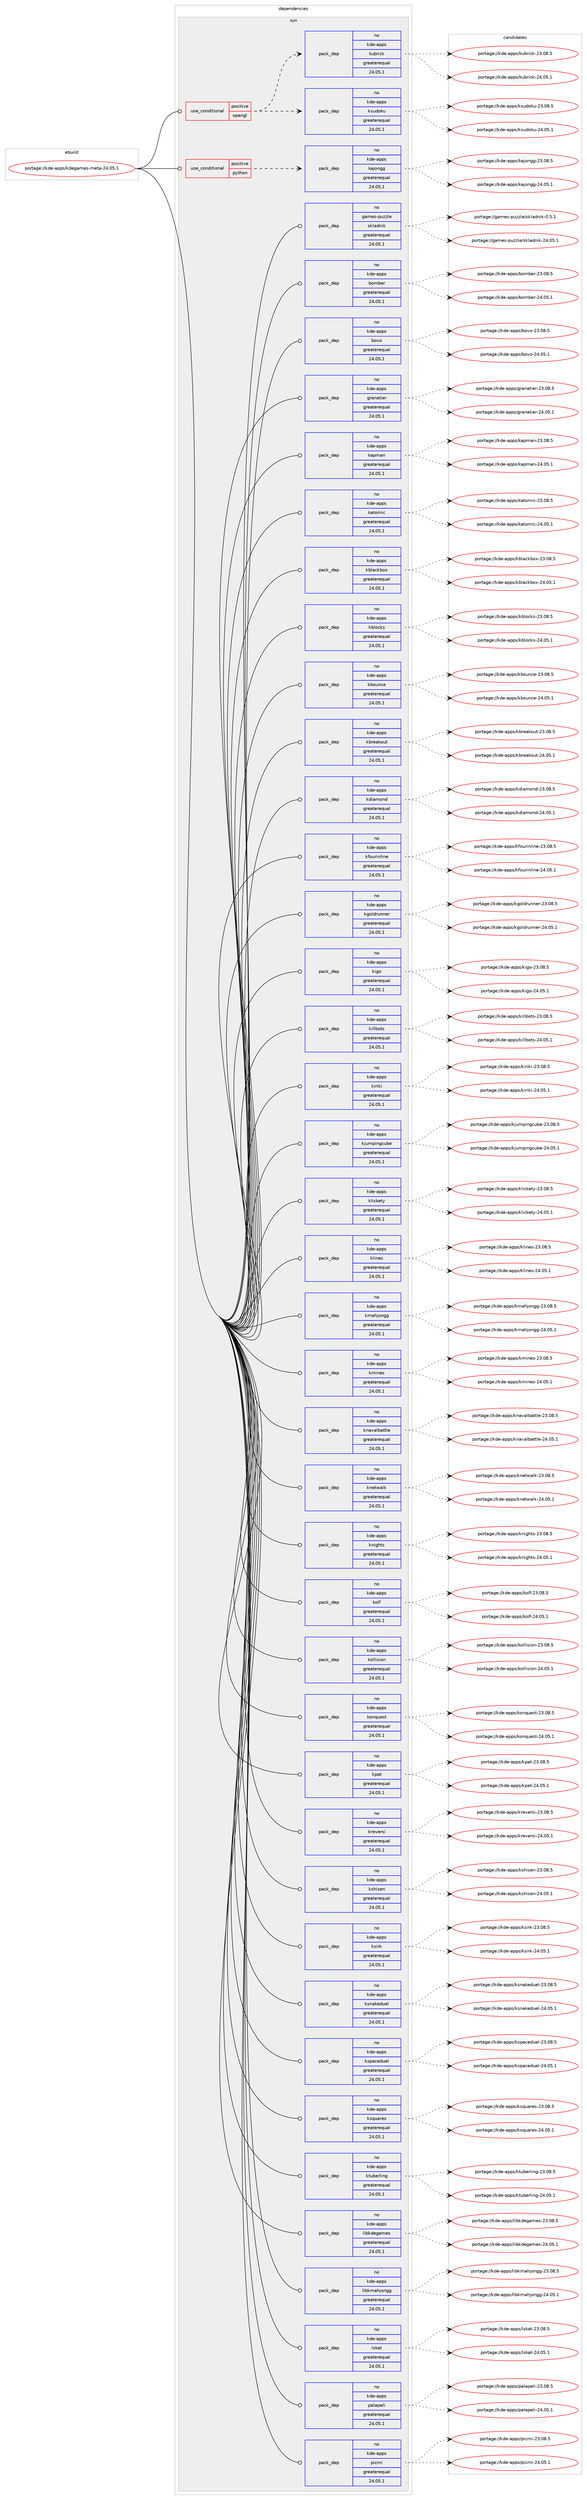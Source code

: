 digraph prolog {

# *************
# Graph options
# *************

newrank=true;
concentrate=true;
compound=true;
graph [rankdir=LR,fontname=Helvetica,fontsize=10,ranksep=1.5];#, ranksep=2.5, nodesep=0.2];
edge  [arrowhead=vee];
node  [fontname=Helvetica,fontsize=10];

# **********
# The ebuild
# **********

subgraph cluster_leftcol {
color=gray;
rank=same;
label=<<i>ebuild</i>>;
id [label="portage://kde-apps/kdegames-meta-24.05.1", color=red, width=4, href="../kde-apps/kdegames-meta-24.05.1.svg"];
}

# ****************
# The dependencies
# ****************

subgraph cluster_midcol {
color=gray;
label=<<i>dependencies</i>>;
subgraph cluster_compile {
fillcolor="#eeeeee";
style=filled;
label=<<i>compile</i>>;
}
subgraph cluster_compileandrun {
fillcolor="#eeeeee";
style=filled;
label=<<i>compile and run</i>>;
}
subgraph cluster_run {
fillcolor="#eeeeee";
style=filled;
label=<<i>run</i>>;
subgraph cond65579 {
dependency126886 [label=<<TABLE BORDER="0" CELLBORDER="1" CELLSPACING="0" CELLPADDING="4"><TR><TD ROWSPAN="3" CELLPADDING="10">use_conditional</TD></TR><TR><TD>positive</TD></TR><TR><TD>opengl</TD></TR></TABLE>>, shape=none, color=red];
subgraph pack59570 {
dependency126887 [label=<<TABLE BORDER="0" CELLBORDER="1" CELLSPACING="0" CELLPADDING="4" WIDTH="220"><TR><TD ROWSPAN="6" CELLPADDING="30">pack_dep</TD></TR><TR><TD WIDTH="110">no</TD></TR><TR><TD>kde-apps</TD></TR><TR><TD>ksudoku</TD></TR><TR><TD>greaterequal</TD></TR><TR><TD>24.05.1</TD></TR></TABLE>>, shape=none, color=blue];
}
dependency126886:e -> dependency126887:w [weight=20,style="dashed",arrowhead="vee"];
subgraph pack59571 {
dependency126888 [label=<<TABLE BORDER="0" CELLBORDER="1" CELLSPACING="0" CELLPADDING="4" WIDTH="220"><TR><TD ROWSPAN="6" CELLPADDING="30">pack_dep</TD></TR><TR><TD WIDTH="110">no</TD></TR><TR><TD>kde-apps</TD></TR><TR><TD>kubrick</TD></TR><TR><TD>greaterequal</TD></TR><TR><TD>24.05.1</TD></TR></TABLE>>, shape=none, color=blue];
}
dependency126886:e -> dependency126888:w [weight=20,style="dashed",arrowhead="vee"];
}
id:e -> dependency126886:w [weight=20,style="solid",arrowhead="odot"];
subgraph cond65580 {
dependency126889 [label=<<TABLE BORDER="0" CELLBORDER="1" CELLSPACING="0" CELLPADDING="4"><TR><TD ROWSPAN="3" CELLPADDING="10">use_conditional</TD></TR><TR><TD>positive</TD></TR><TR><TD>python</TD></TR></TABLE>>, shape=none, color=red];
subgraph pack59572 {
dependency126890 [label=<<TABLE BORDER="0" CELLBORDER="1" CELLSPACING="0" CELLPADDING="4" WIDTH="220"><TR><TD ROWSPAN="6" CELLPADDING="30">pack_dep</TD></TR><TR><TD WIDTH="110">no</TD></TR><TR><TD>kde-apps</TD></TR><TR><TD>kajongg</TD></TR><TR><TD>greaterequal</TD></TR><TR><TD>24.05.1</TD></TR></TABLE>>, shape=none, color=blue];
}
dependency126889:e -> dependency126890:w [weight=20,style="dashed",arrowhead="vee"];
}
id:e -> dependency126889:w [weight=20,style="solid",arrowhead="odot"];
subgraph pack59573 {
dependency126891 [label=<<TABLE BORDER="0" CELLBORDER="1" CELLSPACING="0" CELLPADDING="4" WIDTH="220"><TR><TD ROWSPAN="6" CELLPADDING="30">pack_dep</TD></TR><TR><TD WIDTH="110">no</TD></TR><TR><TD>games-puzzle</TD></TR><TR><TD>skladnik</TD></TR><TR><TD>greaterequal</TD></TR><TR><TD>24.05.1</TD></TR></TABLE>>, shape=none, color=blue];
}
id:e -> dependency126891:w [weight=20,style="solid",arrowhead="odot"];
subgraph pack59574 {
dependency126892 [label=<<TABLE BORDER="0" CELLBORDER="1" CELLSPACING="0" CELLPADDING="4" WIDTH="220"><TR><TD ROWSPAN="6" CELLPADDING="30">pack_dep</TD></TR><TR><TD WIDTH="110">no</TD></TR><TR><TD>kde-apps</TD></TR><TR><TD>bomber</TD></TR><TR><TD>greaterequal</TD></TR><TR><TD>24.05.1</TD></TR></TABLE>>, shape=none, color=blue];
}
id:e -> dependency126892:w [weight=20,style="solid",arrowhead="odot"];
subgraph pack59575 {
dependency126893 [label=<<TABLE BORDER="0" CELLBORDER="1" CELLSPACING="0" CELLPADDING="4" WIDTH="220"><TR><TD ROWSPAN="6" CELLPADDING="30">pack_dep</TD></TR><TR><TD WIDTH="110">no</TD></TR><TR><TD>kde-apps</TD></TR><TR><TD>bovo</TD></TR><TR><TD>greaterequal</TD></TR><TR><TD>24.05.1</TD></TR></TABLE>>, shape=none, color=blue];
}
id:e -> dependency126893:w [weight=20,style="solid",arrowhead="odot"];
subgraph pack59576 {
dependency126894 [label=<<TABLE BORDER="0" CELLBORDER="1" CELLSPACING="0" CELLPADDING="4" WIDTH="220"><TR><TD ROWSPAN="6" CELLPADDING="30">pack_dep</TD></TR><TR><TD WIDTH="110">no</TD></TR><TR><TD>kde-apps</TD></TR><TR><TD>granatier</TD></TR><TR><TD>greaterequal</TD></TR><TR><TD>24.05.1</TD></TR></TABLE>>, shape=none, color=blue];
}
id:e -> dependency126894:w [weight=20,style="solid",arrowhead="odot"];
subgraph pack59577 {
dependency126895 [label=<<TABLE BORDER="0" CELLBORDER="1" CELLSPACING="0" CELLPADDING="4" WIDTH="220"><TR><TD ROWSPAN="6" CELLPADDING="30">pack_dep</TD></TR><TR><TD WIDTH="110">no</TD></TR><TR><TD>kde-apps</TD></TR><TR><TD>kapman</TD></TR><TR><TD>greaterequal</TD></TR><TR><TD>24.05.1</TD></TR></TABLE>>, shape=none, color=blue];
}
id:e -> dependency126895:w [weight=20,style="solid",arrowhead="odot"];
subgraph pack59578 {
dependency126896 [label=<<TABLE BORDER="0" CELLBORDER="1" CELLSPACING="0" CELLPADDING="4" WIDTH="220"><TR><TD ROWSPAN="6" CELLPADDING="30">pack_dep</TD></TR><TR><TD WIDTH="110">no</TD></TR><TR><TD>kde-apps</TD></TR><TR><TD>katomic</TD></TR><TR><TD>greaterequal</TD></TR><TR><TD>24.05.1</TD></TR></TABLE>>, shape=none, color=blue];
}
id:e -> dependency126896:w [weight=20,style="solid",arrowhead="odot"];
subgraph pack59579 {
dependency126897 [label=<<TABLE BORDER="0" CELLBORDER="1" CELLSPACING="0" CELLPADDING="4" WIDTH="220"><TR><TD ROWSPAN="6" CELLPADDING="30">pack_dep</TD></TR><TR><TD WIDTH="110">no</TD></TR><TR><TD>kde-apps</TD></TR><TR><TD>kblackbox</TD></TR><TR><TD>greaterequal</TD></TR><TR><TD>24.05.1</TD></TR></TABLE>>, shape=none, color=blue];
}
id:e -> dependency126897:w [weight=20,style="solid",arrowhead="odot"];
subgraph pack59580 {
dependency126898 [label=<<TABLE BORDER="0" CELLBORDER="1" CELLSPACING="0" CELLPADDING="4" WIDTH="220"><TR><TD ROWSPAN="6" CELLPADDING="30">pack_dep</TD></TR><TR><TD WIDTH="110">no</TD></TR><TR><TD>kde-apps</TD></TR><TR><TD>kblocks</TD></TR><TR><TD>greaterequal</TD></TR><TR><TD>24.05.1</TD></TR></TABLE>>, shape=none, color=blue];
}
id:e -> dependency126898:w [weight=20,style="solid",arrowhead="odot"];
subgraph pack59581 {
dependency126899 [label=<<TABLE BORDER="0" CELLBORDER="1" CELLSPACING="0" CELLPADDING="4" WIDTH="220"><TR><TD ROWSPAN="6" CELLPADDING="30">pack_dep</TD></TR><TR><TD WIDTH="110">no</TD></TR><TR><TD>kde-apps</TD></TR><TR><TD>kbounce</TD></TR><TR><TD>greaterequal</TD></TR><TR><TD>24.05.1</TD></TR></TABLE>>, shape=none, color=blue];
}
id:e -> dependency126899:w [weight=20,style="solid",arrowhead="odot"];
subgraph pack59582 {
dependency126900 [label=<<TABLE BORDER="0" CELLBORDER="1" CELLSPACING="0" CELLPADDING="4" WIDTH="220"><TR><TD ROWSPAN="6" CELLPADDING="30">pack_dep</TD></TR><TR><TD WIDTH="110">no</TD></TR><TR><TD>kde-apps</TD></TR><TR><TD>kbreakout</TD></TR><TR><TD>greaterequal</TD></TR><TR><TD>24.05.1</TD></TR></TABLE>>, shape=none, color=blue];
}
id:e -> dependency126900:w [weight=20,style="solid",arrowhead="odot"];
subgraph pack59583 {
dependency126901 [label=<<TABLE BORDER="0" CELLBORDER="1" CELLSPACING="0" CELLPADDING="4" WIDTH="220"><TR><TD ROWSPAN="6" CELLPADDING="30">pack_dep</TD></TR><TR><TD WIDTH="110">no</TD></TR><TR><TD>kde-apps</TD></TR><TR><TD>kdiamond</TD></TR><TR><TD>greaterequal</TD></TR><TR><TD>24.05.1</TD></TR></TABLE>>, shape=none, color=blue];
}
id:e -> dependency126901:w [weight=20,style="solid",arrowhead="odot"];
subgraph pack59584 {
dependency126902 [label=<<TABLE BORDER="0" CELLBORDER="1" CELLSPACING="0" CELLPADDING="4" WIDTH="220"><TR><TD ROWSPAN="6" CELLPADDING="30">pack_dep</TD></TR><TR><TD WIDTH="110">no</TD></TR><TR><TD>kde-apps</TD></TR><TR><TD>kfourinline</TD></TR><TR><TD>greaterequal</TD></TR><TR><TD>24.05.1</TD></TR></TABLE>>, shape=none, color=blue];
}
id:e -> dependency126902:w [weight=20,style="solid",arrowhead="odot"];
subgraph pack59585 {
dependency126903 [label=<<TABLE BORDER="0" CELLBORDER="1" CELLSPACING="0" CELLPADDING="4" WIDTH="220"><TR><TD ROWSPAN="6" CELLPADDING="30">pack_dep</TD></TR><TR><TD WIDTH="110">no</TD></TR><TR><TD>kde-apps</TD></TR><TR><TD>kgoldrunner</TD></TR><TR><TD>greaterequal</TD></TR><TR><TD>24.05.1</TD></TR></TABLE>>, shape=none, color=blue];
}
id:e -> dependency126903:w [weight=20,style="solid",arrowhead="odot"];
subgraph pack59586 {
dependency126904 [label=<<TABLE BORDER="0" CELLBORDER="1" CELLSPACING="0" CELLPADDING="4" WIDTH="220"><TR><TD ROWSPAN="6" CELLPADDING="30">pack_dep</TD></TR><TR><TD WIDTH="110">no</TD></TR><TR><TD>kde-apps</TD></TR><TR><TD>kigo</TD></TR><TR><TD>greaterequal</TD></TR><TR><TD>24.05.1</TD></TR></TABLE>>, shape=none, color=blue];
}
id:e -> dependency126904:w [weight=20,style="solid",arrowhead="odot"];
subgraph pack59587 {
dependency126905 [label=<<TABLE BORDER="0" CELLBORDER="1" CELLSPACING="0" CELLPADDING="4" WIDTH="220"><TR><TD ROWSPAN="6" CELLPADDING="30">pack_dep</TD></TR><TR><TD WIDTH="110">no</TD></TR><TR><TD>kde-apps</TD></TR><TR><TD>killbots</TD></TR><TR><TD>greaterequal</TD></TR><TR><TD>24.05.1</TD></TR></TABLE>>, shape=none, color=blue];
}
id:e -> dependency126905:w [weight=20,style="solid",arrowhead="odot"];
subgraph pack59588 {
dependency126906 [label=<<TABLE BORDER="0" CELLBORDER="1" CELLSPACING="0" CELLPADDING="4" WIDTH="220"><TR><TD ROWSPAN="6" CELLPADDING="30">pack_dep</TD></TR><TR><TD WIDTH="110">no</TD></TR><TR><TD>kde-apps</TD></TR><TR><TD>kiriki</TD></TR><TR><TD>greaterequal</TD></TR><TR><TD>24.05.1</TD></TR></TABLE>>, shape=none, color=blue];
}
id:e -> dependency126906:w [weight=20,style="solid",arrowhead="odot"];
subgraph pack59589 {
dependency126907 [label=<<TABLE BORDER="0" CELLBORDER="1" CELLSPACING="0" CELLPADDING="4" WIDTH="220"><TR><TD ROWSPAN="6" CELLPADDING="30">pack_dep</TD></TR><TR><TD WIDTH="110">no</TD></TR><TR><TD>kde-apps</TD></TR><TR><TD>kjumpingcube</TD></TR><TR><TD>greaterequal</TD></TR><TR><TD>24.05.1</TD></TR></TABLE>>, shape=none, color=blue];
}
id:e -> dependency126907:w [weight=20,style="solid",arrowhead="odot"];
subgraph pack59590 {
dependency126908 [label=<<TABLE BORDER="0" CELLBORDER="1" CELLSPACING="0" CELLPADDING="4" WIDTH="220"><TR><TD ROWSPAN="6" CELLPADDING="30">pack_dep</TD></TR><TR><TD WIDTH="110">no</TD></TR><TR><TD>kde-apps</TD></TR><TR><TD>klickety</TD></TR><TR><TD>greaterequal</TD></TR><TR><TD>24.05.1</TD></TR></TABLE>>, shape=none, color=blue];
}
id:e -> dependency126908:w [weight=20,style="solid",arrowhead="odot"];
subgraph pack59591 {
dependency126909 [label=<<TABLE BORDER="0" CELLBORDER="1" CELLSPACING="0" CELLPADDING="4" WIDTH="220"><TR><TD ROWSPAN="6" CELLPADDING="30">pack_dep</TD></TR><TR><TD WIDTH="110">no</TD></TR><TR><TD>kde-apps</TD></TR><TR><TD>klines</TD></TR><TR><TD>greaterequal</TD></TR><TR><TD>24.05.1</TD></TR></TABLE>>, shape=none, color=blue];
}
id:e -> dependency126909:w [weight=20,style="solid",arrowhead="odot"];
subgraph pack59592 {
dependency126910 [label=<<TABLE BORDER="0" CELLBORDER="1" CELLSPACING="0" CELLPADDING="4" WIDTH="220"><TR><TD ROWSPAN="6" CELLPADDING="30">pack_dep</TD></TR><TR><TD WIDTH="110">no</TD></TR><TR><TD>kde-apps</TD></TR><TR><TD>kmahjongg</TD></TR><TR><TD>greaterequal</TD></TR><TR><TD>24.05.1</TD></TR></TABLE>>, shape=none, color=blue];
}
id:e -> dependency126910:w [weight=20,style="solid",arrowhead="odot"];
subgraph pack59593 {
dependency126911 [label=<<TABLE BORDER="0" CELLBORDER="1" CELLSPACING="0" CELLPADDING="4" WIDTH="220"><TR><TD ROWSPAN="6" CELLPADDING="30">pack_dep</TD></TR><TR><TD WIDTH="110">no</TD></TR><TR><TD>kde-apps</TD></TR><TR><TD>kmines</TD></TR><TR><TD>greaterequal</TD></TR><TR><TD>24.05.1</TD></TR></TABLE>>, shape=none, color=blue];
}
id:e -> dependency126911:w [weight=20,style="solid",arrowhead="odot"];
subgraph pack59594 {
dependency126912 [label=<<TABLE BORDER="0" CELLBORDER="1" CELLSPACING="0" CELLPADDING="4" WIDTH="220"><TR><TD ROWSPAN="6" CELLPADDING="30">pack_dep</TD></TR><TR><TD WIDTH="110">no</TD></TR><TR><TD>kde-apps</TD></TR><TR><TD>knavalbattle</TD></TR><TR><TD>greaterequal</TD></TR><TR><TD>24.05.1</TD></TR></TABLE>>, shape=none, color=blue];
}
id:e -> dependency126912:w [weight=20,style="solid",arrowhead="odot"];
subgraph pack59595 {
dependency126913 [label=<<TABLE BORDER="0" CELLBORDER="1" CELLSPACING="0" CELLPADDING="4" WIDTH="220"><TR><TD ROWSPAN="6" CELLPADDING="30">pack_dep</TD></TR><TR><TD WIDTH="110">no</TD></TR><TR><TD>kde-apps</TD></TR><TR><TD>knetwalk</TD></TR><TR><TD>greaterequal</TD></TR><TR><TD>24.05.1</TD></TR></TABLE>>, shape=none, color=blue];
}
id:e -> dependency126913:w [weight=20,style="solid",arrowhead="odot"];
subgraph pack59596 {
dependency126914 [label=<<TABLE BORDER="0" CELLBORDER="1" CELLSPACING="0" CELLPADDING="4" WIDTH="220"><TR><TD ROWSPAN="6" CELLPADDING="30">pack_dep</TD></TR><TR><TD WIDTH="110">no</TD></TR><TR><TD>kde-apps</TD></TR><TR><TD>knights</TD></TR><TR><TD>greaterequal</TD></TR><TR><TD>24.05.1</TD></TR></TABLE>>, shape=none, color=blue];
}
id:e -> dependency126914:w [weight=20,style="solid",arrowhead="odot"];
subgraph pack59597 {
dependency126915 [label=<<TABLE BORDER="0" CELLBORDER="1" CELLSPACING="0" CELLPADDING="4" WIDTH="220"><TR><TD ROWSPAN="6" CELLPADDING="30">pack_dep</TD></TR><TR><TD WIDTH="110">no</TD></TR><TR><TD>kde-apps</TD></TR><TR><TD>kolf</TD></TR><TR><TD>greaterequal</TD></TR><TR><TD>24.05.1</TD></TR></TABLE>>, shape=none, color=blue];
}
id:e -> dependency126915:w [weight=20,style="solid",arrowhead="odot"];
subgraph pack59598 {
dependency126916 [label=<<TABLE BORDER="0" CELLBORDER="1" CELLSPACING="0" CELLPADDING="4" WIDTH="220"><TR><TD ROWSPAN="6" CELLPADDING="30">pack_dep</TD></TR><TR><TD WIDTH="110">no</TD></TR><TR><TD>kde-apps</TD></TR><TR><TD>kollision</TD></TR><TR><TD>greaterequal</TD></TR><TR><TD>24.05.1</TD></TR></TABLE>>, shape=none, color=blue];
}
id:e -> dependency126916:w [weight=20,style="solid",arrowhead="odot"];
subgraph pack59599 {
dependency126917 [label=<<TABLE BORDER="0" CELLBORDER="1" CELLSPACING="0" CELLPADDING="4" WIDTH="220"><TR><TD ROWSPAN="6" CELLPADDING="30">pack_dep</TD></TR><TR><TD WIDTH="110">no</TD></TR><TR><TD>kde-apps</TD></TR><TR><TD>konquest</TD></TR><TR><TD>greaterequal</TD></TR><TR><TD>24.05.1</TD></TR></TABLE>>, shape=none, color=blue];
}
id:e -> dependency126917:w [weight=20,style="solid",arrowhead="odot"];
subgraph pack59600 {
dependency126918 [label=<<TABLE BORDER="0" CELLBORDER="1" CELLSPACING="0" CELLPADDING="4" WIDTH="220"><TR><TD ROWSPAN="6" CELLPADDING="30">pack_dep</TD></TR><TR><TD WIDTH="110">no</TD></TR><TR><TD>kde-apps</TD></TR><TR><TD>kpat</TD></TR><TR><TD>greaterequal</TD></TR><TR><TD>24.05.1</TD></TR></TABLE>>, shape=none, color=blue];
}
id:e -> dependency126918:w [weight=20,style="solid",arrowhead="odot"];
subgraph pack59601 {
dependency126919 [label=<<TABLE BORDER="0" CELLBORDER="1" CELLSPACING="0" CELLPADDING="4" WIDTH="220"><TR><TD ROWSPAN="6" CELLPADDING="30">pack_dep</TD></TR><TR><TD WIDTH="110">no</TD></TR><TR><TD>kde-apps</TD></TR><TR><TD>kreversi</TD></TR><TR><TD>greaterequal</TD></TR><TR><TD>24.05.1</TD></TR></TABLE>>, shape=none, color=blue];
}
id:e -> dependency126919:w [weight=20,style="solid",arrowhead="odot"];
subgraph pack59602 {
dependency126920 [label=<<TABLE BORDER="0" CELLBORDER="1" CELLSPACING="0" CELLPADDING="4" WIDTH="220"><TR><TD ROWSPAN="6" CELLPADDING="30">pack_dep</TD></TR><TR><TD WIDTH="110">no</TD></TR><TR><TD>kde-apps</TD></TR><TR><TD>kshisen</TD></TR><TR><TD>greaterequal</TD></TR><TR><TD>24.05.1</TD></TR></TABLE>>, shape=none, color=blue];
}
id:e -> dependency126920:w [weight=20,style="solid",arrowhead="odot"];
subgraph pack59603 {
dependency126921 [label=<<TABLE BORDER="0" CELLBORDER="1" CELLSPACING="0" CELLPADDING="4" WIDTH="220"><TR><TD ROWSPAN="6" CELLPADDING="30">pack_dep</TD></TR><TR><TD WIDTH="110">no</TD></TR><TR><TD>kde-apps</TD></TR><TR><TD>ksirk</TD></TR><TR><TD>greaterequal</TD></TR><TR><TD>24.05.1</TD></TR></TABLE>>, shape=none, color=blue];
}
id:e -> dependency126921:w [weight=20,style="solid",arrowhead="odot"];
subgraph pack59604 {
dependency126922 [label=<<TABLE BORDER="0" CELLBORDER="1" CELLSPACING="0" CELLPADDING="4" WIDTH="220"><TR><TD ROWSPAN="6" CELLPADDING="30">pack_dep</TD></TR><TR><TD WIDTH="110">no</TD></TR><TR><TD>kde-apps</TD></TR><TR><TD>ksnakeduel</TD></TR><TR><TD>greaterequal</TD></TR><TR><TD>24.05.1</TD></TR></TABLE>>, shape=none, color=blue];
}
id:e -> dependency126922:w [weight=20,style="solid",arrowhead="odot"];
subgraph pack59605 {
dependency126923 [label=<<TABLE BORDER="0" CELLBORDER="1" CELLSPACING="0" CELLPADDING="4" WIDTH="220"><TR><TD ROWSPAN="6" CELLPADDING="30">pack_dep</TD></TR><TR><TD WIDTH="110">no</TD></TR><TR><TD>kde-apps</TD></TR><TR><TD>kspaceduel</TD></TR><TR><TD>greaterequal</TD></TR><TR><TD>24.05.1</TD></TR></TABLE>>, shape=none, color=blue];
}
id:e -> dependency126923:w [weight=20,style="solid",arrowhead="odot"];
subgraph pack59606 {
dependency126924 [label=<<TABLE BORDER="0" CELLBORDER="1" CELLSPACING="0" CELLPADDING="4" WIDTH="220"><TR><TD ROWSPAN="6" CELLPADDING="30">pack_dep</TD></TR><TR><TD WIDTH="110">no</TD></TR><TR><TD>kde-apps</TD></TR><TR><TD>ksquares</TD></TR><TR><TD>greaterequal</TD></TR><TR><TD>24.05.1</TD></TR></TABLE>>, shape=none, color=blue];
}
id:e -> dependency126924:w [weight=20,style="solid",arrowhead="odot"];
subgraph pack59607 {
dependency126925 [label=<<TABLE BORDER="0" CELLBORDER="1" CELLSPACING="0" CELLPADDING="4" WIDTH="220"><TR><TD ROWSPAN="6" CELLPADDING="30">pack_dep</TD></TR><TR><TD WIDTH="110">no</TD></TR><TR><TD>kde-apps</TD></TR><TR><TD>ktuberling</TD></TR><TR><TD>greaterequal</TD></TR><TR><TD>24.05.1</TD></TR></TABLE>>, shape=none, color=blue];
}
id:e -> dependency126925:w [weight=20,style="solid",arrowhead="odot"];
subgraph pack59608 {
dependency126926 [label=<<TABLE BORDER="0" CELLBORDER="1" CELLSPACING="0" CELLPADDING="4" WIDTH="220"><TR><TD ROWSPAN="6" CELLPADDING="30">pack_dep</TD></TR><TR><TD WIDTH="110">no</TD></TR><TR><TD>kde-apps</TD></TR><TR><TD>libkdegames</TD></TR><TR><TD>greaterequal</TD></TR><TR><TD>24.05.1</TD></TR></TABLE>>, shape=none, color=blue];
}
id:e -> dependency126926:w [weight=20,style="solid",arrowhead="odot"];
subgraph pack59609 {
dependency126927 [label=<<TABLE BORDER="0" CELLBORDER="1" CELLSPACING="0" CELLPADDING="4" WIDTH="220"><TR><TD ROWSPAN="6" CELLPADDING="30">pack_dep</TD></TR><TR><TD WIDTH="110">no</TD></TR><TR><TD>kde-apps</TD></TR><TR><TD>libkmahjongg</TD></TR><TR><TD>greaterequal</TD></TR><TR><TD>24.05.1</TD></TR></TABLE>>, shape=none, color=blue];
}
id:e -> dependency126927:w [weight=20,style="solid",arrowhead="odot"];
subgraph pack59610 {
dependency126928 [label=<<TABLE BORDER="0" CELLBORDER="1" CELLSPACING="0" CELLPADDING="4" WIDTH="220"><TR><TD ROWSPAN="6" CELLPADDING="30">pack_dep</TD></TR><TR><TD WIDTH="110">no</TD></TR><TR><TD>kde-apps</TD></TR><TR><TD>lskat</TD></TR><TR><TD>greaterequal</TD></TR><TR><TD>24.05.1</TD></TR></TABLE>>, shape=none, color=blue];
}
id:e -> dependency126928:w [weight=20,style="solid",arrowhead="odot"];
subgraph pack59611 {
dependency126929 [label=<<TABLE BORDER="0" CELLBORDER="1" CELLSPACING="0" CELLPADDING="4" WIDTH="220"><TR><TD ROWSPAN="6" CELLPADDING="30">pack_dep</TD></TR><TR><TD WIDTH="110">no</TD></TR><TR><TD>kde-apps</TD></TR><TR><TD>palapeli</TD></TR><TR><TD>greaterequal</TD></TR><TR><TD>24.05.1</TD></TR></TABLE>>, shape=none, color=blue];
}
id:e -> dependency126929:w [weight=20,style="solid",arrowhead="odot"];
subgraph pack59612 {
dependency126930 [label=<<TABLE BORDER="0" CELLBORDER="1" CELLSPACING="0" CELLPADDING="4" WIDTH="220"><TR><TD ROWSPAN="6" CELLPADDING="30">pack_dep</TD></TR><TR><TD WIDTH="110">no</TD></TR><TR><TD>kde-apps</TD></TR><TR><TD>picmi</TD></TR><TR><TD>greaterequal</TD></TR><TR><TD>24.05.1</TD></TR></TABLE>>, shape=none, color=blue];
}
id:e -> dependency126930:w [weight=20,style="solid",arrowhead="odot"];
}
}

# **************
# The candidates
# **************

subgraph cluster_choices {
rank=same;
color=gray;
label=<<i>candidates</i>>;

subgraph choice59570 {
color=black;
nodesep=1;
choice1071001014597112112115471071151171001111071174550514648564653 [label="portage://kde-apps/ksudoku-23.08.5", color=red, width=4,href="../kde-apps/ksudoku-23.08.5.svg"];
choice1071001014597112112115471071151171001111071174550524648534649 [label="portage://kde-apps/ksudoku-24.05.1", color=red, width=4,href="../kde-apps/ksudoku-24.05.1.svg"];
dependency126887:e -> choice1071001014597112112115471071151171001111071174550514648564653:w [style=dotted,weight="100"];
dependency126887:e -> choice1071001014597112112115471071151171001111071174550524648534649:w [style=dotted,weight="100"];
}
subgraph choice59571 {
color=black;
nodesep=1;
choice10710010145971121121154710711798114105991074550514648564653 [label="portage://kde-apps/kubrick-23.08.5", color=red, width=4,href="../kde-apps/kubrick-23.08.5.svg"];
choice10710010145971121121154710711798114105991074550524648534649 [label="portage://kde-apps/kubrick-24.05.1", color=red, width=4,href="../kde-apps/kubrick-24.05.1.svg"];
dependency126888:e -> choice10710010145971121121154710711798114105991074550514648564653:w [style=dotted,weight="100"];
dependency126888:e -> choice10710010145971121121154710711798114105991074550524648534649:w [style=dotted,weight="100"];
}
subgraph choice59572 {
color=black;
nodesep=1;
choice107100101459711211211547107971061111101031034550514648564653 [label="portage://kde-apps/kajongg-23.08.5", color=red, width=4,href="../kde-apps/kajongg-23.08.5.svg"];
choice107100101459711211211547107971061111101031034550524648534649 [label="portage://kde-apps/kajongg-24.05.1", color=red, width=4,href="../kde-apps/kajongg-24.05.1.svg"];
dependency126890:e -> choice107100101459711211211547107971061111101031034550514648564653:w [style=dotted,weight="100"];
dependency126890:e -> choice107100101459711211211547107971061111101031034550524648534649:w [style=dotted,weight="100"];
}
subgraph choice59573 {
color=black;
nodesep=1;
choice10397109101115451121171221221081014711510710897100110105107454846534649 [label="portage://games-puzzle/skladnik-0.5.1", color=red, width=4,href="../games-puzzle/skladnik-0.5.1.svg"];
choice103971091011154511211712212210810147115107108971001101051074550524648534649 [label="portage://games-puzzle/skladnik-24.05.1", color=red, width=4,href="../games-puzzle/skladnik-24.05.1.svg"];
dependency126891:e -> choice10397109101115451121171221221081014711510710897100110105107454846534649:w [style=dotted,weight="100"];
dependency126891:e -> choice103971091011154511211712212210810147115107108971001101051074550524648534649:w [style=dotted,weight="100"];
}
subgraph choice59574 {
color=black;
nodesep=1;
choice10710010145971121121154798111109981011144550514648564653 [label="portage://kde-apps/bomber-23.08.5", color=red, width=4,href="../kde-apps/bomber-23.08.5.svg"];
choice10710010145971121121154798111109981011144550524648534649 [label="portage://kde-apps/bomber-24.05.1", color=red, width=4,href="../kde-apps/bomber-24.05.1.svg"];
dependency126892:e -> choice10710010145971121121154798111109981011144550514648564653:w [style=dotted,weight="100"];
dependency126892:e -> choice10710010145971121121154798111109981011144550524648534649:w [style=dotted,weight="100"];
}
subgraph choice59575 {
color=black;
nodesep=1;
choice107100101459711211211547981111181114550514648564653 [label="portage://kde-apps/bovo-23.08.5", color=red, width=4,href="../kde-apps/bovo-23.08.5.svg"];
choice107100101459711211211547981111181114550524648534649 [label="portage://kde-apps/bovo-24.05.1", color=red, width=4,href="../kde-apps/bovo-24.05.1.svg"];
dependency126893:e -> choice107100101459711211211547981111181114550514648564653:w [style=dotted,weight="100"];
dependency126893:e -> choice107100101459711211211547981111181114550524648534649:w [style=dotted,weight="100"];
}
subgraph choice59576 {
color=black;
nodesep=1;
choice10710010145971121121154710311497110971161051011144550514648564653 [label="portage://kde-apps/granatier-23.08.5", color=red, width=4,href="../kde-apps/granatier-23.08.5.svg"];
choice10710010145971121121154710311497110971161051011144550524648534649 [label="portage://kde-apps/granatier-24.05.1", color=red, width=4,href="../kde-apps/granatier-24.05.1.svg"];
dependency126894:e -> choice10710010145971121121154710311497110971161051011144550514648564653:w [style=dotted,weight="100"];
dependency126894:e -> choice10710010145971121121154710311497110971161051011144550524648534649:w [style=dotted,weight="100"];
}
subgraph choice59577 {
color=black;
nodesep=1;
choice10710010145971121121154710797112109971104550514648564653 [label="portage://kde-apps/kapman-23.08.5", color=red, width=4,href="../kde-apps/kapman-23.08.5.svg"];
choice10710010145971121121154710797112109971104550524648534649 [label="portage://kde-apps/kapman-24.05.1", color=red, width=4,href="../kde-apps/kapman-24.05.1.svg"];
dependency126895:e -> choice10710010145971121121154710797112109971104550514648564653:w [style=dotted,weight="100"];
dependency126895:e -> choice10710010145971121121154710797112109971104550524648534649:w [style=dotted,weight="100"];
}
subgraph choice59578 {
color=black;
nodesep=1;
choice10710010145971121121154710797116111109105994550514648564653 [label="portage://kde-apps/katomic-23.08.5", color=red, width=4,href="../kde-apps/katomic-23.08.5.svg"];
choice10710010145971121121154710797116111109105994550524648534649 [label="portage://kde-apps/katomic-24.05.1", color=red, width=4,href="../kde-apps/katomic-24.05.1.svg"];
dependency126896:e -> choice10710010145971121121154710797116111109105994550514648564653:w [style=dotted,weight="100"];
dependency126896:e -> choice10710010145971121121154710797116111109105994550524648534649:w [style=dotted,weight="100"];
}
subgraph choice59579 {
color=black;
nodesep=1;
choice107100101459711211211547107981089799107981111204550514648564653 [label="portage://kde-apps/kblackbox-23.08.5", color=red, width=4,href="../kde-apps/kblackbox-23.08.5.svg"];
choice107100101459711211211547107981089799107981111204550524648534649 [label="portage://kde-apps/kblackbox-24.05.1", color=red, width=4,href="../kde-apps/kblackbox-24.05.1.svg"];
dependency126897:e -> choice107100101459711211211547107981089799107981111204550514648564653:w [style=dotted,weight="100"];
dependency126897:e -> choice107100101459711211211547107981089799107981111204550524648534649:w [style=dotted,weight="100"];
}
subgraph choice59580 {
color=black;
nodesep=1;
choice10710010145971121121154710798108111991071154550514648564653 [label="portage://kde-apps/kblocks-23.08.5", color=red, width=4,href="../kde-apps/kblocks-23.08.5.svg"];
choice10710010145971121121154710798108111991071154550524648534649 [label="portage://kde-apps/kblocks-24.05.1", color=red, width=4,href="../kde-apps/kblocks-24.05.1.svg"];
dependency126898:e -> choice10710010145971121121154710798108111991071154550514648564653:w [style=dotted,weight="100"];
dependency126898:e -> choice10710010145971121121154710798108111991071154550524648534649:w [style=dotted,weight="100"];
}
subgraph choice59581 {
color=black;
nodesep=1;
choice10710010145971121121154710798111117110991014550514648564653 [label="portage://kde-apps/kbounce-23.08.5", color=red, width=4,href="../kde-apps/kbounce-23.08.5.svg"];
choice10710010145971121121154710798111117110991014550524648534649 [label="portage://kde-apps/kbounce-24.05.1", color=red, width=4,href="../kde-apps/kbounce-24.05.1.svg"];
dependency126899:e -> choice10710010145971121121154710798111117110991014550514648564653:w [style=dotted,weight="100"];
dependency126899:e -> choice10710010145971121121154710798111117110991014550524648534649:w [style=dotted,weight="100"];
}
subgraph choice59582 {
color=black;
nodesep=1;
choice10710010145971121121154710798114101971071111171164550514648564653 [label="portage://kde-apps/kbreakout-23.08.5", color=red, width=4,href="../kde-apps/kbreakout-23.08.5.svg"];
choice10710010145971121121154710798114101971071111171164550524648534649 [label="portage://kde-apps/kbreakout-24.05.1", color=red, width=4,href="../kde-apps/kbreakout-24.05.1.svg"];
dependency126900:e -> choice10710010145971121121154710798114101971071111171164550514648564653:w [style=dotted,weight="100"];
dependency126900:e -> choice10710010145971121121154710798114101971071111171164550524648534649:w [style=dotted,weight="100"];
}
subgraph choice59583 {
color=black;
nodesep=1;
choice107100101459711211211547107100105971091111101004550514648564653 [label="portage://kde-apps/kdiamond-23.08.5", color=red, width=4,href="../kde-apps/kdiamond-23.08.5.svg"];
choice107100101459711211211547107100105971091111101004550524648534649 [label="portage://kde-apps/kdiamond-24.05.1", color=red, width=4,href="../kde-apps/kdiamond-24.05.1.svg"];
dependency126901:e -> choice107100101459711211211547107100105971091111101004550514648564653:w [style=dotted,weight="100"];
dependency126901:e -> choice107100101459711211211547107100105971091111101004550524648534649:w [style=dotted,weight="100"];
}
subgraph choice59584 {
color=black;
nodesep=1;
choice1071001014597112112115471071021111171141051101081051101014550514648564653 [label="portage://kde-apps/kfourinline-23.08.5", color=red, width=4,href="../kde-apps/kfourinline-23.08.5.svg"];
choice1071001014597112112115471071021111171141051101081051101014550524648534649 [label="portage://kde-apps/kfourinline-24.05.1", color=red, width=4,href="../kde-apps/kfourinline-24.05.1.svg"];
dependency126902:e -> choice1071001014597112112115471071021111171141051101081051101014550514648564653:w [style=dotted,weight="100"];
dependency126902:e -> choice1071001014597112112115471071021111171141051101081051101014550524648534649:w [style=dotted,weight="100"];
}
subgraph choice59585 {
color=black;
nodesep=1;
choice1071001014597112112115471071031111081001141171101101011144550514648564653 [label="portage://kde-apps/kgoldrunner-23.08.5", color=red, width=4,href="../kde-apps/kgoldrunner-23.08.5.svg"];
choice1071001014597112112115471071031111081001141171101101011144550524648534649 [label="portage://kde-apps/kgoldrunner-24.05.1", color=red, width=4,href="../kde-apps/kgoldrunner-24.05.1.svg"];
dependency126903:e -> choice1071001014597112112115471071031111081001141171101101011144550514648564653:w [style=dotted,weight="100"];
dependency126903:e -> choice1071001014597112112115471071031111081001141171101101011144550524648534649:w [style=dotted,weight="100"];
}
subgraph choice59586 {
color=black;
nodesep=1;
choice1071001014597112112115471071051031114550514648564653 [label="portage://kde-apps/kigo-23.08.5", color=red, width=4,href="../kde-apps/kigo-23.08.5.svg"];
choice1071001014597112112115471071051031114550524648534649 [label="portage://kde-apps/kigo-24.05.1", color=red, width=4,href="../kde-apps/kigo-24.05.1.svg"];
dependency126904:e -> choice1071001014597112112115471071051031114550514648564653:w [style=dotted,weight="100"];
dependency126904:e -> choice1071001014597112112115471071051031114550524648534649:w [style=dotted,weight="100"];
}
subgraph choice59587 {
color=black;
nodesep=1;
choice107100101459711211211547107105108108981111161154550514648564653 [label="portage://kde-apps/killbots-23.08.5", color=red, width=4,href="../kde-apps/killbots-23.08.5.svg"];
choice107100101459711211211547107105108108981111161154550524648534649 [label="portage://kde-apps/killbots-24.05.1", color=red, width=4,href="../kde-apps/killbots-24.05.1.svg"];
dependency126905:e -> choice107100101459711211211547107105108108981111161154550514648564653:w [style=dotted,weight="100"];
dependency126905:e -> choice107100101459711211211547107105108108981111161154550524648534649:w [style=dotted,weight="100"];
}
subgraph choice59588 {
color=black;
nodesep=1;
choice1071001014597112112115471071051141051071054550514648564653 [label="portage://kde-apps/kiriki-23.08.5", color=red, width=4,href="../kde-apps/kiriki-23.08.5.svg"];
choice1071001014597112112115471071051141051071054550524648534649 [label="portage://kde-apps/kiriki-24.05.1", color=red, width=4,href="../kde-apps/kiriki-24.05.1.svg"];
dependency126906:e -> choice1071001014597112112115471071051141051071054550514648564653:w [style=dotted,weight="100"];
dependency126906:e -> choice1071001014597112112115471071051141051071054550524648534649:w [style=dotted,weight="100"];
}
subgraph choice59589 {
color=black;
nodesep=1;
choice10710010145971121121154710710611710911210511010399117981014550514648564653 [label="portage://kde-apps/kjumpingcube-23.08.5", color=red, width=4,href="../kde-apps/kjumpingcube-23.08.5.svg"];
choice10710010145971121121154710710611710911210511010399117981014550524648534649 [label="portage://kde-apps/kjumpingcube-24.05.1", color=red, width=4,href="../kde-apps/kjumpingcube-24.05.1.svg"];
dependency126907:e -> choice10710010145971121121154710710611710911210511010399117981014550514648564653:w [style=dotted,weight="100"];
dependency126907:e -> choice10710010145971121121154710710611710911210511010399117981014550524648534649:w [style=dotted,weight="100"];
}
subgraph choice59590 {
color=black;
nodesep=1;
choice107100101459711211211547107108105991071011161214550514648564653 [label="portage://kde-apps/klickety-23.08.5", color=red, width=4,href="../kde-apps/klickety-23.08.5.svg"];
choice107100101459711211211547107108105991071011161214550524648534649 [label="portage://kde-apps/klickety-24.05.1", color=red, width=4,href="../kde-apps/klickety-24.05.1.svg"];
dependency126908:e -> choice107100101459711211211547107108105991071011161214550514648564653:w [style=dotted,weight="100"];
dependency126908:e -> choice107100101459711211211547107108105991071011161214550524648534649:w [style=dotted,weight="100"];
}
subgraph choice59591 {
color=black;
nodesep=1;
choice1071001014597112112115471071081051101011154550514648564653 [label="portage://kde-apps/klines-23.08.5", color=red, width=4,href="../kde-apps/klines-23.08.5.svg"];
choice1071001014597112112115471071081051101011154550524648534649 [label="portage://kde-apps/klines-24.05.1", color=red, width=4,href="../kde-apps/klines-24.05.1.svg"];
dependency126909:e -> choice1071001014597112112115471071081051101011154550514648564653:w [style=dotted,weight="100"];
dependency126909:e -> choice1071001014597112112115471071081051101011154550524648534649:w [style=dotted,weight="100"];
}
subgraph choice59592 {
color=black;
nodesep=1;
choice107100101459711211211547107109971041061111101031034550514648564653 [label="portage://kde-apps/kmahjongg-23.08.5", color=red, width=4,href="../kde-apps/kmahjongg-23.08.5.svg"];
choice107100101459711211211547107109971041061111101031034550524648534649 [label="portage://kde-apps/kmahjongg-24.05.1", color=red, width=4,href="../kde-apps/kmahjongg-24.05.1.svg"];
dependency126910:e -> choice107100101459711211211547107109971041061111101031034550514648564653:w [style=dotted,weight="100"];
dependency126910:e -> choice107100101459711211211547107109971041061111101031034550524648534649:w [style=dotted,weight="100"];
}
subgraph choice59593 {
color=black;
nodesep=1;
choice1071001014597112112115471071091051101011154550514648564653 [label="portage://kde-apps/kmines-23.08.5", color=red, width=4,href="../kde-apps/kmines-23.08.5.svg"];
choice1071001014597112112115471071091051101011154550524648534649 [label="portage://kde-apps/kmines-24.05.1", color=red, width=4,href="../kde-apps/kmines-24.05.1.svg"];
dependency126911:e -> choice1071001014597112112115471071091051101011154550514648564653:w [style=dotted,weight="100"];
dependency126911:e -> choice1071001014597112112115471071091051101011154550524648534649:w [style=dotted,weight="100"];
}
subgraph choice59594 {
color=black;
nodesep=1;
choice107100101459711211211547107110971189710898971161161081014550514648564653 [label="portage://kde-apps/knavalbattle-23.08.5", color=red, width=4,href="../kde-apps/knavalbattle-23.08.5.svg"];
choice107100101459711211211547107110971189710898971161161081014550524648534649 [label="portage://kde-apps/knavalbattle-24.05.1", color=red, width=4,href="../kde-apps/knavalbattle-24.05.1.svg"];
dependency126912:e -> choice107100101459711211211547107110971189710898971161161081014550514648564653:w [style=dotted,weight="100"];
dependency126912:e -> choice107100101459711211211547107110971189710898971161161081014550524648534649:w [style=dotted,weight="100"];
}
subgraph choice59595 {
color=black;
nodesep=1;
choice107100101459711211211547107110101116119971081074550514648564653 [label="portage://kde-apps/knetwalk-23.08.5", color=red, width=4,href="../kde-apps/knetwalk-23.08.5.svg"];
choice107100101459711211211547107110101116119971081074550524648534649 [label="portage://kde-apps/knetwalk-24.05.1", color=red, width=4,href="../kde-apps/knetwalk-24.05.1.svg"];
dependency126913:e -> choice107100101459711211211547107110101116119971081074550514648564653:w [style=dotted,weight="100"];
dependency126913:e -> choice107100101459711211211547107110101116119971081074550524648534649:w [style=dotted,weight="100"];
}
subgraph choice59596 {
color=black;
nodesep=1;
choice1071001014597112112115471071101051031041161154550514648564653 [label="portage://kde-apps/knights-23.08.5", color=red, width=4,href="../kde-apps/knights-23.08.5.svg"];
choice1071001014597112112115471071101051031041161154550524648534649 [label="portage://kde-apps/knights-24.05.1", color=red, width=4,href="../kde-apps/knights-24.05.1.svg"];
dependency126914:e -> choice1071001014597112112115471071101051031041161154550514648564653:w [style=dotted,weight="100"];
dependency126914:e -> choice1071001014597112112115471071101051031041161154550524648534649:w [style=dotted,weight="100"];
}
subgraph choice59597 {
color=black;
nodesep=1;
choice1071001014597112112115471071111081024550514648564653 [label="portage://kde-apps/kolf-23.08.5", color=red, width=4,href="../kde-apps/kolf-23.08.5.svg"];
choice1071001014597112112115471071111081024550524648534649 [label="portage://kde-apps/kolf-24.05.1", color=red, width=4,href="../kde-apps/kolf-24.05.1.svg"];
dependency126915:e -> choice1071001014597112112115471071111081024550514648564653:w [style=dotted,weight="100"];
dependency126915:e -> choice1071001014597112112115471071111081024550524648534649:w [style=dotted,weight="100"];
}
subgraph choice59598 {
color=black;
nodesep=1;
choice1071001014597112112115471071111081081051151051111104550514648564653 [label="portage://kde-apps/kollision-23.08.5", color=red, width=4,href="../kde-apps/kollision-23.08.5.svg"];
choice1071001014597112112115471071111081081051151051111104550524648534649 [label="portage://kde-apps/kollision-24.05.1", color=red, width=4,href="../kde-apps/kollision-24.05.1.svg"];
dependency126916:e -> choice1071001014597112112115471071111081081051151051111104550514648564653:w [style=dotted,weight="100"];
dependency126916:e -> choice1071001014597112112115471071111081081051151051111104550524648534649:w [style=dotted,weight="100"];
}
subgraph choice59599 {
color=black;
nodesep=1;
choice1071001014597112112115471071111101131171011151164550514648564653 [label="portage://kde-apps/konquest-23.08.5", color=red, width=4,href="../kde-apps/konquest-23.08.5.svg"];
choice1071001014597112112115471071111101131171011151164550524648534649 [label="portage://kde-apps/konquest-24.05.1", color=red, width=4,href="../kde-apps/konquest-24.05.1.svg"];
dependency126917:e -> choice1071001014597112112115471071111101131171011151164550514648564653:w [style=dotted,weight="100"];
dependency126917:e -> choice1071001014597112112115471071111101131171011151164550524648534649:w [style=dotted,weight="100"];
}
subgraph choice59600 {
color=black;
nodesep=1;
choice107100101459711211211547107112971164550514648564653 [label="portage://kde-apps/kpat-23.08.5", color=red, width=4,href="../kde-apps/kpat-23.08.5.svg"];
choice107100101459711211211547107112971164550524648534649 [label="portage://kde-apps/kpat-24.05.1", color=red, width=4,href="../kde-apps/kpat-24.05.1.svg"];
dependency126918:e -> choice107100101459711211211547107112971164550514648564653:w [style=dotted,weight="100"];
dependency126918:e -> choice107100101459711211211547107112971164550524648534649:w [style=dotted,weight="100"];
}
subgraph choice59601 {
color=black;
nodesep=1;
choice1071001014597112112115471071141011181011141151054550514648564653 [label="portage://kde-apps/kreversi-23.08.5", color=red, width=4,href="../kde-apps/kreversi-23.08.5.svg"];
choice1071001014597112112115471071141011181011141151054550524648534649 [label="portage://kde-apps/kreversi-24.05.1", color=red, width=4,href="../kde-apps/kreversi-24.05.1.svg"];
dependency126919:e -> choice1071001014597112112115471071141011181011141151054550514648564653:w [style=dotted,weight="100"];
dependency126919:e -> choice1071001014597112112115471071141011181011141151054550524648534649:w [style=dotted,weight="100"];
}
subgraph choice59602 {
color=black;
nodesep=1;
choice1071001014597112112115471071151041051151011104550514648564653 [label="portage://kde-apps/kshisen-23.08.5", color=red, width=4,href="../kde-apps/kshisen-23.08.5.svg"];
choice1071001014597112112115471071151041051151011104550524648534649 [label="portage://kde-apps/kshisen-24.05.1", color=red, width=4,href="../kde-apps/kshisen-24.05.1.svg"];
dependency126920:e -> choice1071001014597112112115471071151041051151011104550514648564653:w [style=dotted,weight="100"];
dependency126920:e -> choice1071001014597112112115471071151041051151011104550524648534649:w [style=dotted,weight="100"];
}
subgraph choice59603 {
color=black;
nodesep=1;
choice1071001014597112112115471071151051141074550514648564653 [label="portage://kde-apps/ksirk-23.08.5", color=red, width=4,href="../kde-apps/ksirk-23.08.5.svg"];
choice1071001014597112112115471071151051141074550524648534649 [label="portage://kde-apps/ksirk-24.05.1", color=red, width=4,href="../kde-apps/ksirk-24.05.1.svg"];
dependency126921:e -> choice1071001014597112112115471071151051141074550514648564653:w [style=dotted,weight="100"];
dependency126921:e -> choice1071001014597112112115471071151051141074550524648534649:w [style=dotted,weight="100"];
}
subgraph choice59604 {
color=black;
nodesep=1;
choice107100101459711211211547107115110971071011001171011084550514648564653 [label="portage://kde-apps/ksnakeduel-23.08.5", color=red, width=4,href="../kde-apps/ksnakeduel-23.08.5.svg"];
choice107100101459711211211547107115110971071011001171011084550524648534649 [label="portage://kde-apps/ksnakeduel-24.05.1", color=red, width=4,href="../kde-apps/ksnakeduel-24.05.1.svg"];
dependency126922:e -> choice107100101459711211211547107115110971071011001171011084550514648564653:w [style=dotted,weight="100"];
dependency126922:e -> choice107100101459711211211547107115110971071011001171011084550524648534649:w [style=dotted,weight="100"];
}
subgraph choice59605 {
color=black;
nodesep=1;
choice10710010145971121121154710711511297991011001171011084550514648564653 [label="portage://kde-apps/kspaceduel-23.08.5", color=red, width=4,href="../kde-apps/kspaceduel-23.08.5.svg"];
choice10710010145971121121154710711511297991011001171011084550524648534649 [label="portage://kde-apps/kspaceduel-24.05.1", color=red, width=4,href="../kde-apps/kspaceduel-24.05.1.svg"];
dependency126923:e -> choice10710010145971121121154710711511297991011001171011084550514648564653:w [style=dotted,weight="100"];
dependency126923:e -> choice10710010145971121121154710711511297991011001171011084550524648534649:w [style=dotted,weight="100"];
}
subgraph choice59606 {
color=black;
nodesep=1;
choice107100101459711211211547107115113117971141011154550514648564653 [label="portage://kde-apps/ksquares-23.08.5", color=red, width=4,href="../kde-apps/ksquares-23.08.5.svg"];
choice107100101459711211211547107115113117971141011154550524648534649 [label="portage://kde-apps/ksquares-24.05.1", color=red, width=4,href="../kde-apps/ksquares-24.05.1.svg"];
dependency126924:e -> choice107100101459711211211547107115113117971141011154550514648564653:w [style=dotted,weight="100"];
dependency126924:e -> choice107100101459711211211547107115113117971141011154550524648534649:w [style=dotted,weight="100"];
}
subgraph choice59607 {
color=black;
nodesep=1;
choice107100101459711211211547107116117981011141081051101034550514648564653 [label="portage://kde-apps/ktuberling-23.08.5", color=red, width=4,href="../kde-apps/ktuberling-23.08.5.svg"];
choice107100101459711211211547107116117981011141081051101034550524648534649 [label="portage://kde-apps/ktuberling-24.05.1", color=red, width=4,href="../kde-apps/ktuberling-24.05.1.svg"];
dependency126925:e -> choice107100101459711211211547107116117981011141081051101034550514648564653:w [style=dotted,weight="100"];
dependency126925:e -> choice107100101459711211211547107116117981011141081051101034550524648534649:w [style=dotted,weight="100"];
}
subgraph choice59608 {
color=black;
nodesep=1;
choice10710010145971121121154710810598107100101103971091011154550514648564653 [label="portage://kde-apps/libkdegames-23.08.5", color=red, width=4,href="../kde-apps/libkdegames-23.08.5.svg"];
choice10710010145971121121154710810598107100101103971091011154550524648534649 [label="portage://kde-apps/libkdegames-24.05.1", color=red, width=4,href="../kde-apps/libkdegames-24.05.1.svg"];
dependency126926:e -> choice10710010145971121121154710810598107100101103971091011154550514648564653:w [style=dotted,weight="100"];
dependency126926:e -> choice10710010145971121121154710810598107100101103971091011154550524648534649:w [style=dotted,weight="100"];
}
subgraph choice59609 {
color=black;
nodesep=1;
choice10710010145971121121154710810598107109971041061111101031034550514648564653 [label="portage://kde-apps/libkmahjongg-23.08.5", color=red, width=4,href="../kde-apps/libkmahjongg-23.08.5.svg"];
choice10710010145971121121154710810598107109971041061111101031034550524648534649 [label="portage://kde-apps/libkmahjongg-24.05.1", color=red, width=4,href="../kde-apps/libkmahjongg-24.05.1.svg"];
dependency126927:e -> choice10710010145971121121154710810598107109971041061111101031034550514648564653:w [style=dotted,weight="100"];
dependency126927:e -> choice10710010145971121121154710810598107109971041061111101031034550524648534649:w [style=dotted,weight="100"];
}
subgraph choice59610 {
color=black;
nodesep=1;
choice107100101459711211211547108115107971164550514648564653 [label="portage://kde-apps/lskat-23.08.5", color=red, width=4,href="../kde-apps/lskat-23.08.5.svg"];
choice107100101459711211211547108115107971164550524648534649 [label="portage://kde-apps/lskat-24.05.1", color=red, width=4,href="../kde-apps/lskat-24.05.1.svg"];
dependency126928:e -> choice107100101459711211211547108115107971164550514648564653:w [style=dotted,weight="100"];
dependency126928:e -> choice107100101459711211211547108115107971164550524648534649:w [style=dotted,weight="100"];
}
subgraph choice59611 {
color=black;
nodesep=1;
choice10710010145971121121154711297108971121011081054550514648564653 [label="portage://kde-apps/palapeli-23.08.5", color=red, width=4,href="../kde-apps/palapeli-23.08.5.svg"];
choice10710010145971121121154711297108971121011081054550524648534649 [label="portage://kde-apps/palapeli-24.05.1", color=red, width=4,href="../kde-apps/palapeli-24.05.1.svg"];
dependency126929:e -> choice10710010145971121121154711297108971121011081054550514648564653:w [style=dotted,weight="100"];
dependency126929:e -> choice10710010145971121121154711297108971121011081054550524648534649:w [style=dotted,weight="100"];
}
subgraph choice59612 {
color=black;
nodesep=1;
choice107100101459711211211547112105991091054550514648564653 [label="portage://kde-apps/picmi-23.08.5", color=red, width=4,href="../kde-apps/picmi-23.08.5.svg"];
choice107100101459711211211547112105991091054550524648534649 [label="portage://kde-apps/picmi-24.05.1", color=red, width=4,href="../kde-apps/picmi-24.05.1.svg"];
dependency126930:e -> choice107100101459711211211547112105991091054550514648564653:w [style=dotted,weight="100"];
dependency126930:e -> choice107100101459711211211547112105991091054550524648534649:w [style=dotted,weight="100"];
}
}

}
